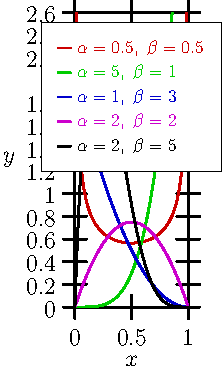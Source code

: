 import graph;
unitsize(2cm);

typedef real realfcn(real);

realfcn betaFunction(real alpha, real beta){
  return new real(real x){
    return gamma(alpha+beta)/(gamma(alpha)+gamma(beta))*x^(alpha-1)*(1-x)^(beta-1);
  };
};


real[][] ab=new real[][] {{0.5,0.5},{5,1},{1,3},{2,2},{2,5}};
pen[] p=new pen[] {0.8*red, 0.8*green, 0.8*blue, 0.8*magenta, black};

for (int i=0; i < 5; ++i) {
  draw(graph(betaFunction(ab[i][0],ab[i][1]),1e-5,1-1e-5), bp+p[i],
       legend="$\alpha="+(string)ab[i][0]+",\;\beta="+(string)ab[i][1]+"$");
}

xlimits(0,1,Crop);
ylimits(0,2.6,Crop);

xaxis("$x$",BottomTop,linewidth(bp),Ticks);
yaxis("$y$",LeftRight,linewidth(bp),Ticks(Step=0.2));

attach(scale(0.75)*legend(linelength=3mm),point(N),5S,UnFill);